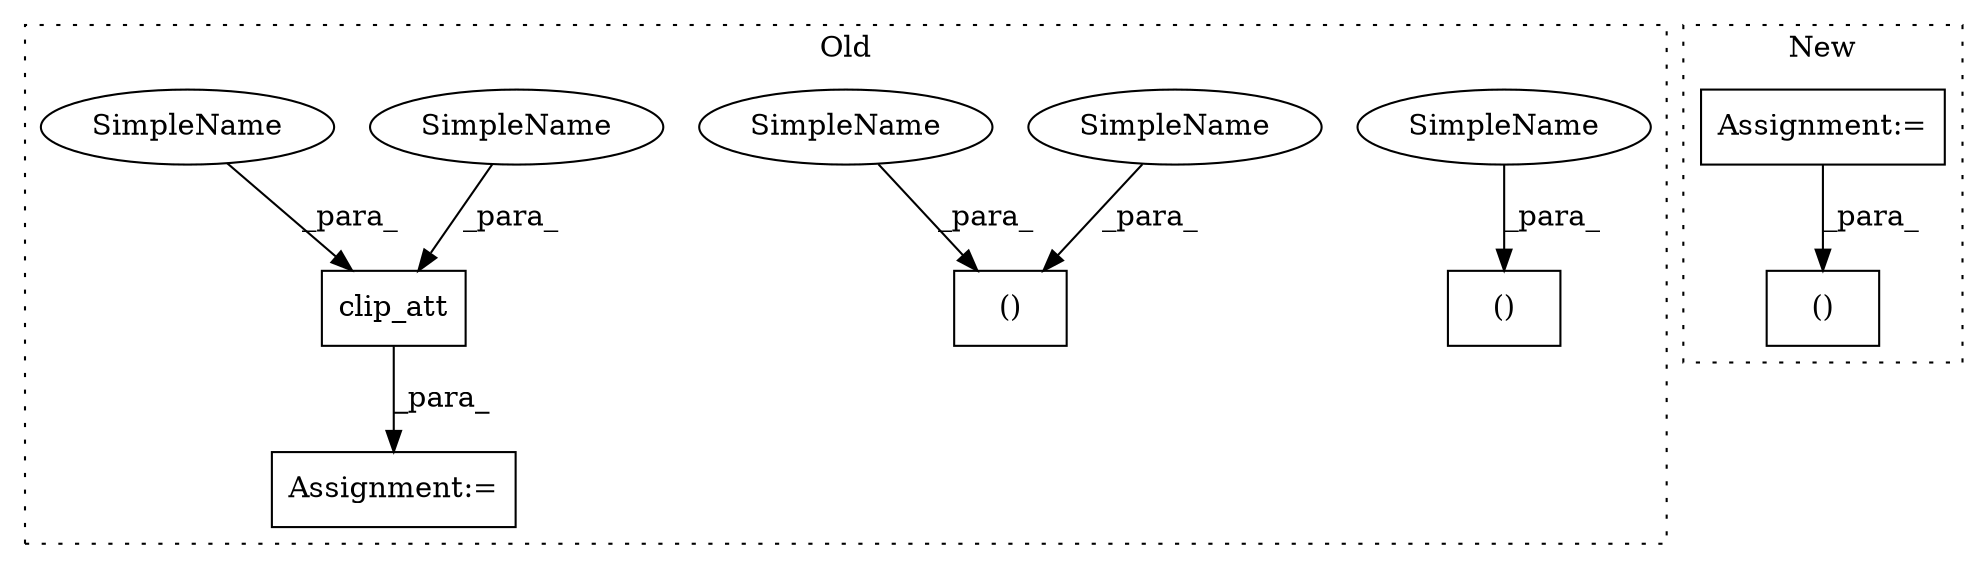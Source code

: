 digraph G {
subgraph cluster0 {
1 [label="clip_att" a="32" s="4802,4830" l="9,1" shape="box"];
3 [label="()" a="106" s="4995" l="54" shape="box"];
4 [label="()" a="106" s="4764" l="31" shape="box"];
6 [label="Assignment:=" a="7" s="4795" l="2" shape="box"];
7 [label="SimpleName" a="42" s="4764" l="9" shape="ellipse"];
8 [label="SimpleName" a="42" s="5016" l="9" shape="ellipse"];
9 [label="SimpleName" a="42" s="4811" l="9" shape="ellipse"];
10 [label="SimpleName" a="42" s="4786" l="9" shape="ellipse"];
11 [label="SimpleName" a="42" s="4821" l="9" shape="ellipse"];
label = "Old";
style="dotted";
}
subgraph cluster1 {
2 [label="()" a="106" s="5061" l="83" shape="box"];
5 [label="Assignment:=" a="7" s="4887" l="10" shape="box"];
label = "New";
style="dotted";
}
1 -> 6 [label="_para_"];
5 -> 2 [label="_para_"];
7 -> 4 [label="_para_"];
8 -> 3 [label="_para_"];
9 -> 1 [label="_para_"];
10 -> 4 [label="_para_"];
11 -> 1 [label="_para_"];
}